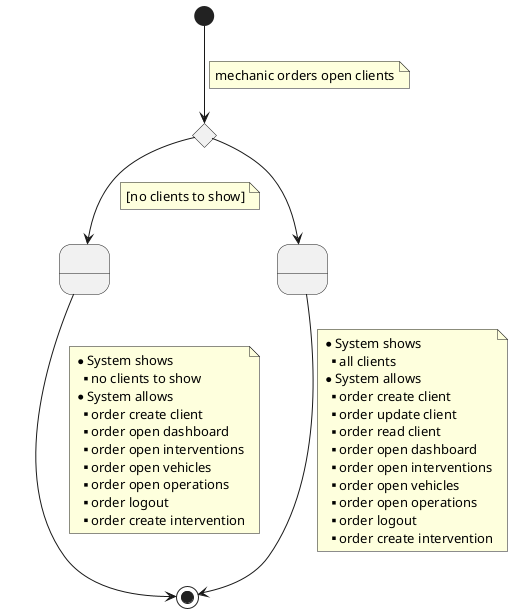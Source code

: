 @startuml

state 1 <<choice>>
state 2 as " "
state 4 as " "

[*] --> 1
note on link
    mechanic orders open clients
end note

1 --> 2
note on link
    [no clients to show]
end note

1 --> 4

4 --> [*]
note on link
    * System shows
    ** all clients
    * System allows
    ** order create client
    ** order update client
    ** order read client
    ** order open dashboard
    ** order open interventions
    ** order open vehicles
    ** order open operations
    ** order logout
    ** order create intervention
end note

2 --> [*]
note on link
    * System shows
    ** no clients to show
    * System allows
    ** order create client
    ** order open dashboard
    ** order open interventions
    ** order open vehicles
    ** order open operations
    ** order logout
    ** order create intervention
end note

@enduml
